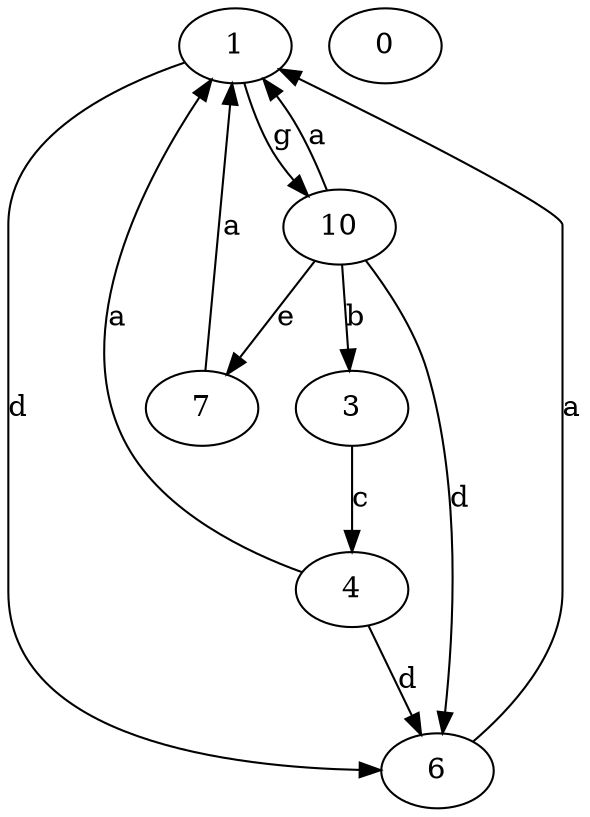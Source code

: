 strict digraph  {
1;
3;
4;
6;
7;
0;
10;
1 -> 6  [label=d];
1 -> 10  [label=g];
3 -> 4  [label=c];
4 -> 1  [label=a];
4 -> 6  [label=d];
6 -> 1  [label=a];
7 -> 1  [label=a];
10 -> 1  [label=a];
10 -> 3  [label=b];
10 -> 6  [label=d];
10 -> 7  [label=e];
}
